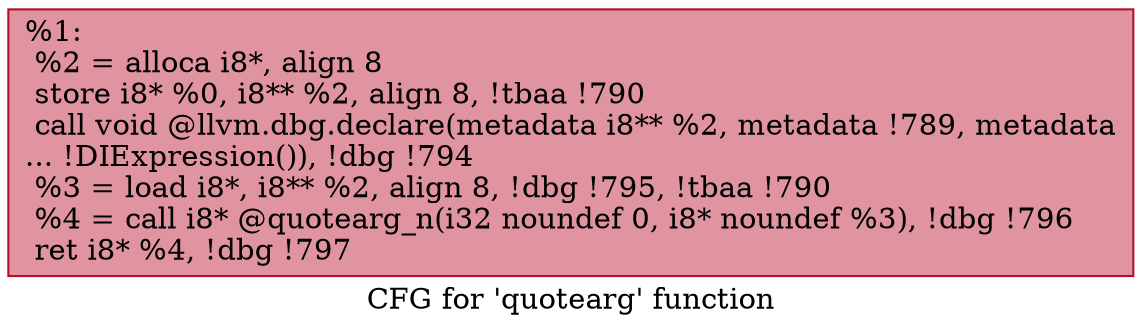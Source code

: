 digraph "CFG for 'quotearg' function" {
	label="CFG for 'quotearg' function";

	Node0x1823570 [shape=record,color="#b70d28ff", style=filled, fillcolor="#b70d2870",label="{%1:\l  %2 = alloca i8*, align 8\l  store i8* %0, i8** %2, align 8, !tbaa !790\l  call void @llvm.dbg.declare(metadata i8** %2, metadata !789, metadata\l... !DIExpression()), !dbg !794\l  %3 = load i8*, i8** %2, align 8, !dbg !795, !tbaa !790\l  %4 = call i8* @quotearg_n(i32 noundef 0, i8* noundef %3), !dbg !796\l  ret i8* %4, !dbg !797\l}"];
}
